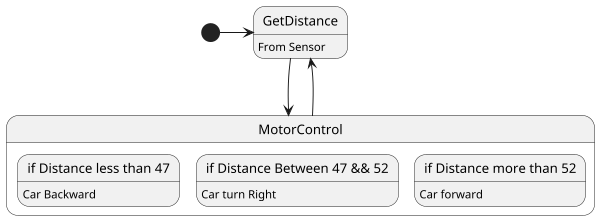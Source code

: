 @startuml
scale 600 width

[*] -> GetDistance
GetDistance : From Sensor
GetDistance --> MotorControl
state MotorControl {
    state "if Distance less than 47" as long1
    long1 : Car Backward
    state "if Distance Between 47 && 52" as long2
    long2 : Car turn Right
    state "if Distance more than 52" as long3
    long3 : Car forward
}
MotorControl -> GetDistance





@enduml
